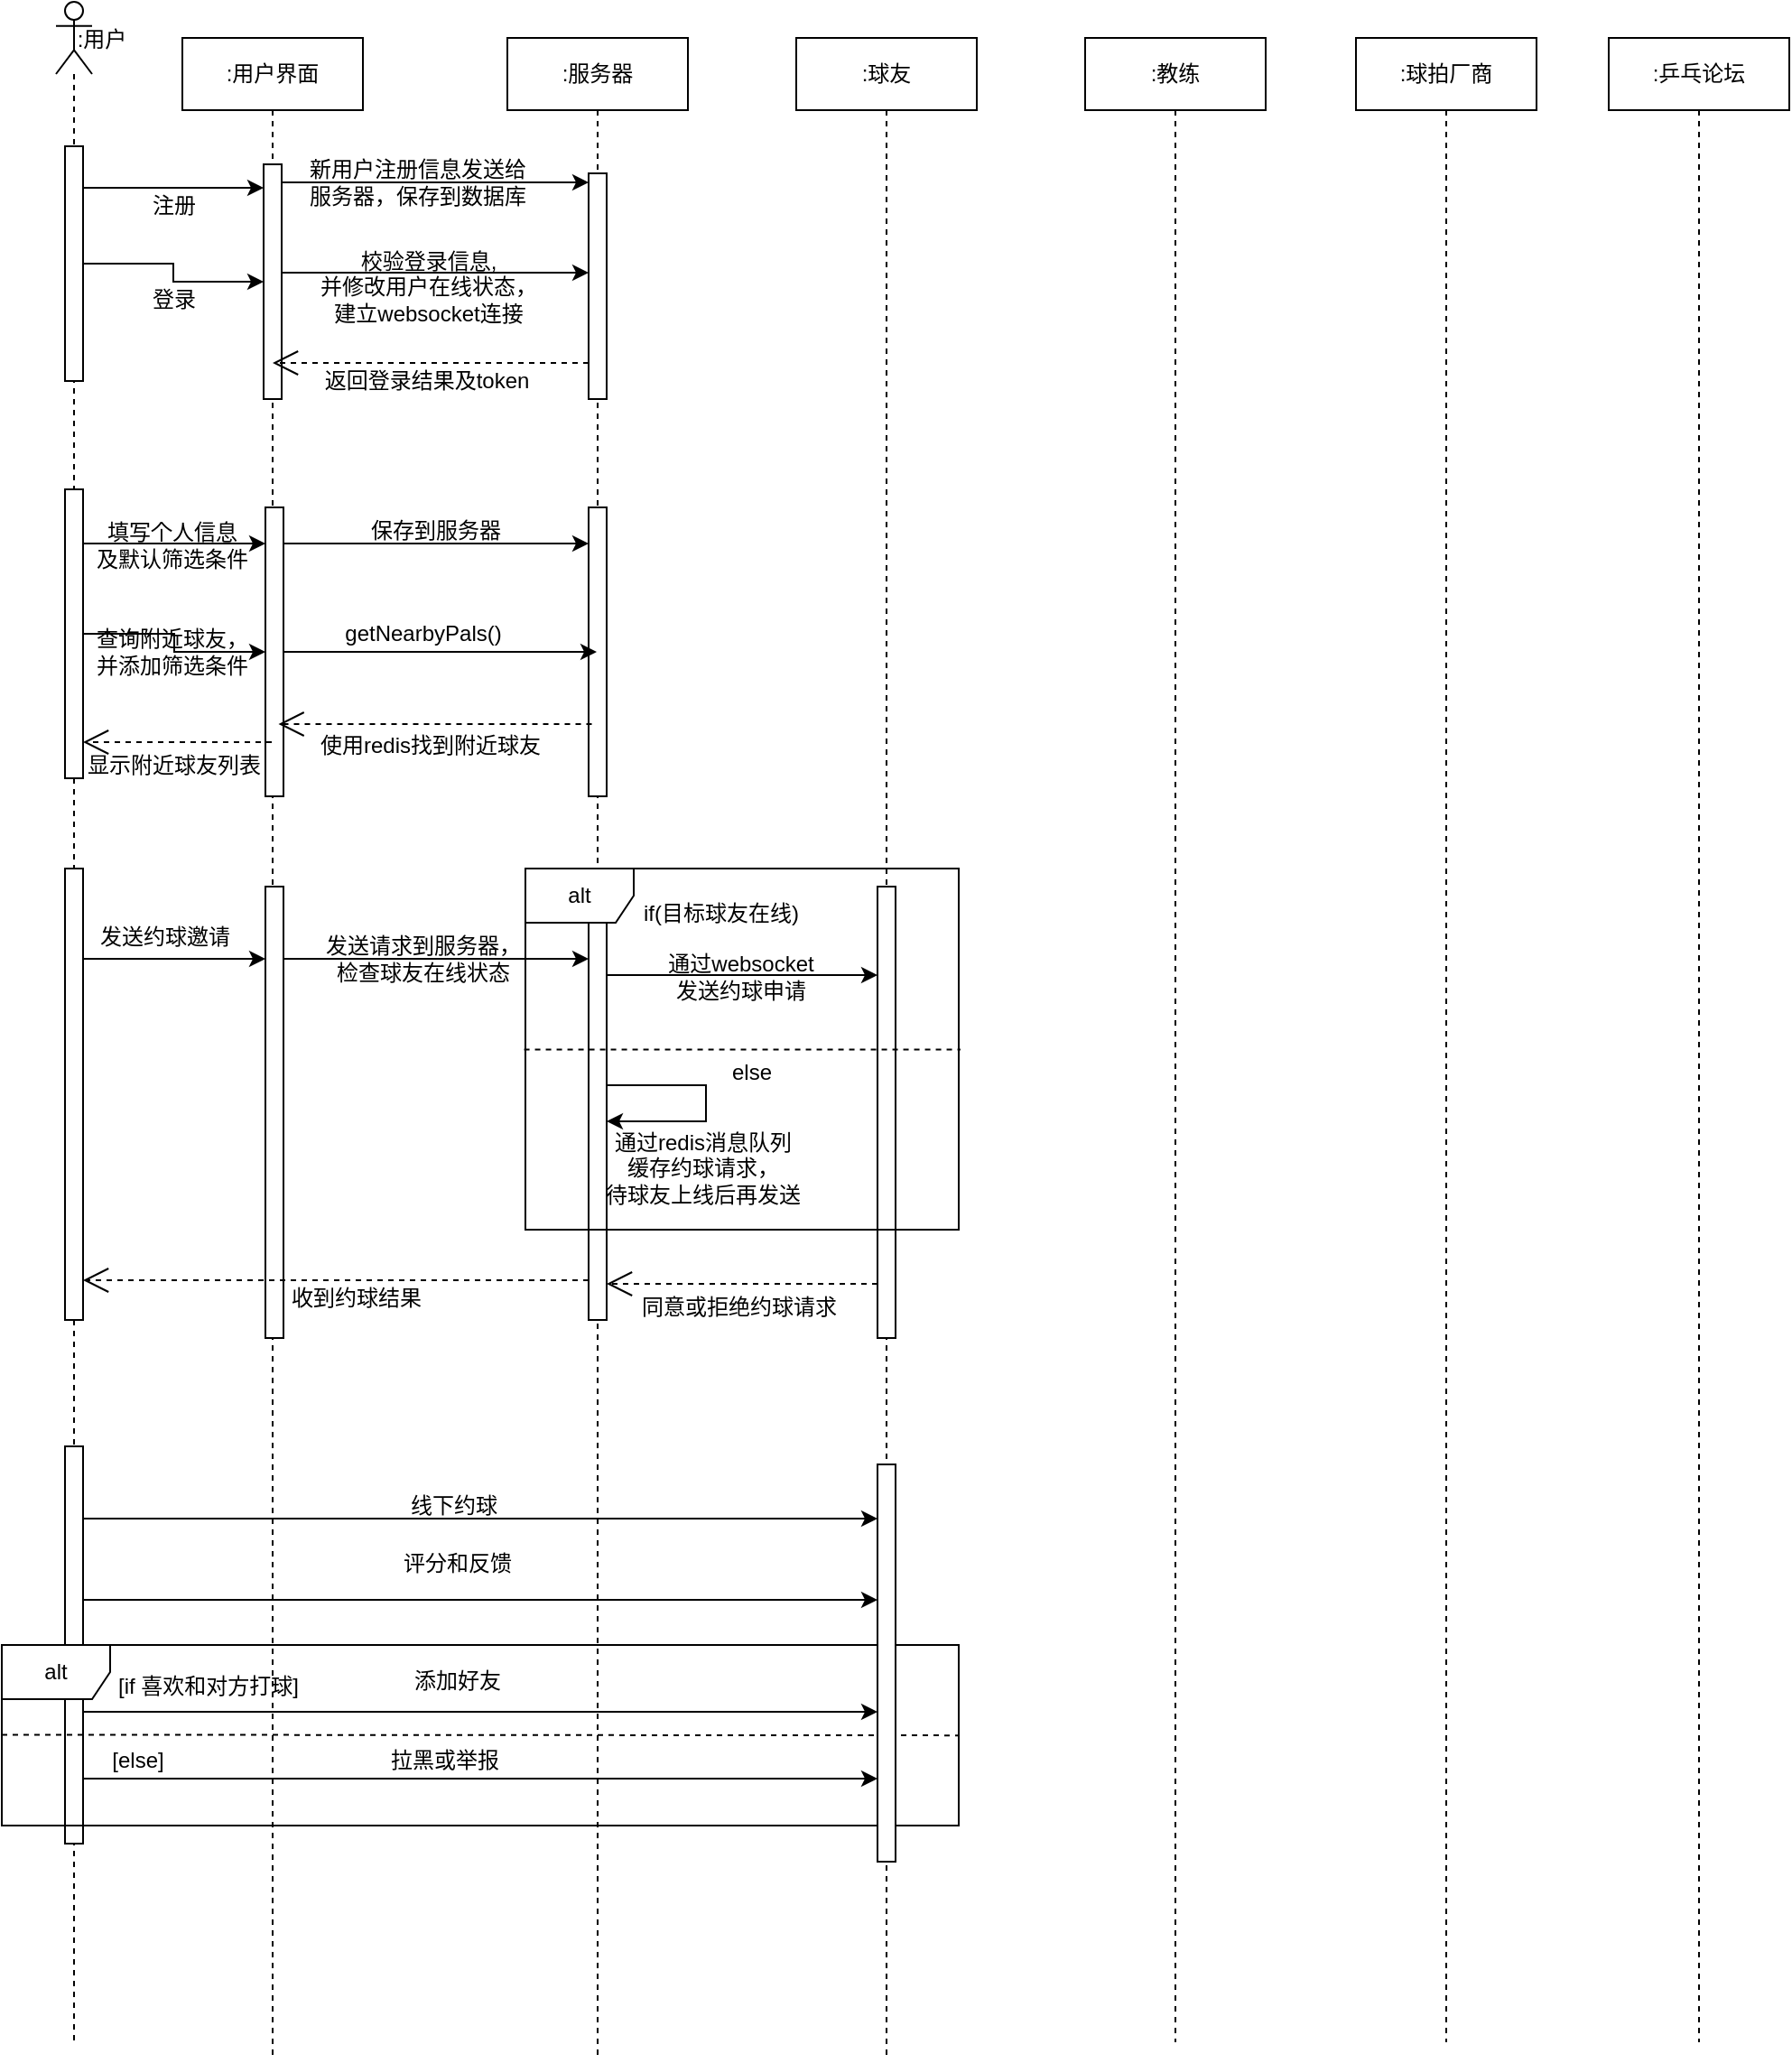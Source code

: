 <mxfile version="24.2.2" type="github">
  <diagram name="Page-1" id="2YBvvXClWsGukQMizWep">
    <mxGraphModel dx="899" dy="381" grid="1" gridSize="10" guides="1" tooltips="1" connect="1" arrows="1" fold="1" page="1" pageScale="1" pageWidth="850" pageHeight="1100" math="0" shadow="0">
      <root>
        <mxCell id="0" />
        <mxCell id="1" parent="0" />
        <mxCell id="brgdM_ip_KjS1nYenWTX-2" value=":用户界面" style="shape=umlLifeline;perimeter=lifelinePerimeter;whiteSpace=wrap;html=1;container=1;dropTarget=0;collapsible=0;recursiveResize=0;outlineConnect=0;portConstraint=eastwest;newEdgeStyle={&quot;curved&quot;:0,&quot;rounded&quot;:0};" vertex="1" parent="1">
          <mxGeometry x="180" y="60" width="100" height="1120" as="geometry" />
        </mxCell>
        <mxCell id="brgdM_ip_KjS1nYenWTX-30" value="" style="html=1;points=[[0,0,0,0,5],[0,1,0,0,-5],[1,0,0,0,5],[1,1,0,0,-5]];perimeter=orthogonalPerimeter;outlineConnect=0;targetShapes=umlLifeline;portConstraint=eastwest;newEdgeStyle={&quot;curved&quot;:0,&quot;rounded&quot;:0};" vertex="1" parent="brgdM_ip_KjS1nYenWTX-2">
          <mxGeometry x="45" y="70" width="10" height="130" as="geometry" />
        </mxCell>
        <mxCell id="brgdM_ip_KjS1nYenWTX-42" value="" style="html=1;points=[[0,0,0,0,5],[0,1,0,0,-5],[1,0,0,0,5],[1,1,0,0,-5]];perimeter=orthogonalPerimeter;outlineConnect=0;targetShapes=umlLifeline;portConstraint=eastwest;newEdgeStyle={&quot;curved&quot;:0,&quot;rounded&quot;:0};" vertex="1" parent="brgdM_ip_KjS1nYenWTX-2">
          <mxGeometry x="46" y="260" width="10" height="160" as="geometry" />
        </mxCell>
        <mxCell id="brgdM_ip_KjS1nYenWTX-62" value="" style="html=1;points=[[0,0,0,0,5],[0,1,0,0,-5],[1,0,0,0,5],[1,1,0,0,-5]];perimeter=orthogonalPerimeter;outlineConnect=0;targetShapes=umlLifeline;portConstraint=eastwest;newEdgeStyle={&quot;curved&quot;:0,&quot;rounded&quot;:0};" vertex="1" parent="brgdM_ip_KjS1nYenWTX-2">
          <mxGeometry x="46" y="470" width="10" height="250" as="geometry" />
        </mxCell>
        <mxCell id="brgdM_ip_KjS1nYenWTX-6" value=":服务器" style="shape=umlLifeline;perimeter=lifelinePerimeter;whiteSpace=wrap;html=1;container=1;dropTarget=0;collapsible=0;recursiveResize=0;outlineConnect=0;portConstraint=eastwest;newEdgeStyle={&quot;curved&quot;:0,&quot;rounded&quot;:0};" vertex="1" parent="1">
          <mxGeometry x="360" y="60" width="100" height="1120" as="geometry" />
        </mxCell>
        <mxCell id="brgdM_ip_KjS1nYenWTX-33" value="" style="html=1;points=[[0,0,0,0,5],[0,1,0,0,-5],[1,0,0,0,5],[1,1,0,0,-5]];perimeter=orthogonalPerimeter;outlineConnect=0;targetShapes=umlLifeline;portConstraint=eastwest;newEdgeStyle={&quot;curved&quot;:0,&quot;rounded&quot;:0};" vertex="1" parent="brgdM_ip_KjS1nYenWTX-6">
          <mxGeometry x="45" y="75" width="10" height="125" as="geometry" />
        </mxCell>
        <mxCell id="brgdM_ip_KjS1nYenWTX-43" value="" style="html=1;points=[[0,0,0,0,5],[0,1,0,0,-5],[1,0,0,0,5],[1,1,0,0,-5]];perimeter=orthogonalPerimeter;outlineConnect=0;targetShapes=umlLifeline;portConstraint=eastwest;newEdgeStyle={&quot;curved&quot;:0,&quot;rounded&quot;:0};" vertex="1" parent="brgdM_ip_KjS1nYenWTX-6">
          <mxGeometry x="45" y="260" width="10" height="160" as="geometry" />
        </mxCell>
        <mxCell id="brgdM_ip_KjS1nYenWTX-63" value="" style="html=1;points=[[0,0,0,0,5],[0,1,0,0,-5],[1,0,0,0,5],[1,1,0,0,-5]];perimeter=orthogonalPerimeter;outlineConnect=0;targetShapes=umlLifeline;portConstraint=eastwest;newEdgeStyle={&quot;curved&quot;:0,&quot;rounded&quot;:0};" vertex="1" parent="brgdM_ip_KjS1nYenWTX-6">
          <mxGeometry x="45" y="470" width="10" height="240" as="geometry" />
        </mxCell>
        <mxCell id="brgdM_ip_KjS1nYenWTX-74" style="edgeStyle=orthogonalEdgeStyle;rounded=0;orthogonalLoop=1;jettySize=auto;html=1;curved=0;" edge="1" parent="brgdM_ip_KjS1nYenWTX-6" source="brgdM_ip_KjS1nYenWTX-63" target="brgdM_ip_KjS1nYenWTX-63">
          <mxGeometry relative="1" as="geometry">
            <mxPoint x="120" y="650" as="targetPoint" />
            <Array as="points">
              <mxPoint x="110" y="600" />
            </Array>
          </mxGeometry>
        </mxCell>
        <mxCell id="brgdM_ip_KjS1nYenWTX-7" value="" style="group" vertex="1" connectable="0" parent="1">
          <mxGeometry x="110" y="40" width="500" height="1130" as="geometry" />
        </mxCell>
        <mxCell id="brgdM_ip_KjS1nYenWTX-4" value="" style="shape=umlLifeline;perimeter=lifelinePerimeter;whiteSpace=wrap;html=1;container=1;dropTarget=0;collapsible=0;recursiveResize=0;outlineConnect=0;portConstraint=eastwest;newEdgeStyle={&quot;curved&quot;:0,&quot;rounded&quot;:0};participant=umlActor;" vertex="1" parent="brgdM_ip_KjS1nYenWTX-7">
          <mxGeometry width="20" height="1130" as="geometry" />
        </mxCell>
        <mxCell id="brgdM_ip_KjS1nYenWTX-41" value="" style="html=1;points=[[0,0,0,0,5],[0,1,0,0,-5],[1,0,0,0,5],[1,1,0,0,-5]];perimeter=orthogonalPerimeter;outlineConnect=0;targetShapes=umlLifeline;portConstraint=eastwest;newEdgeStyle={&quot;curved&quot;:0,&quot;rounded&quot;:0};" vertex="1" parent="brgdM_ip_KjS1nYenWTX-4">
          <mxGeometry x="5" y="270" width="10" height="160" as="geometry" />
        </mxCell>
        <mxCell id="brgdM_ip_KjS1nYenWTX-61" value="" style="html=1;points=[[0,0,0,0,5],[0,1,0,0,-5],[1,0,0,0,5],[1,1,0,0,-5]];perimeter=orthogonalPerimeter;outlineConnect=0;targetShapes=umlLifeline;portConstraint=eastwest;newEdgeStyle={&quot;curved&quot;:0,&quot;rounded&quot;:0};" vertex="1" parent="brgdM_ip_KjS1nYenWTX-4">
          <mxGeometry x="5" y="480" width="10" height="250" as="geometry" />
        </mxCell>
        <mxCell id="brgdM_ip_KjS1nYenWTX-5" value=":用户" style="text;html=1;align=center;verticalAlign=middle;resizable=0;points=[];autosize=1;strokeColor=none;fillColor=none;" vertex="1" parent="brgdM_ip_KjS1nYenWTX-7">
          <mxGeometry y="6" width="50" height="30" as="geometry" />
        </mxCell>
        <mxCell id="brgdM_ip_KjS1nYenWTX-23" value="" style="html=1;points=[[0,0,0,0,5],[0,1,0,0,-5],[1,0,0,0,5],[1,1,0,0,-5]];perimeter=orthogonalPerimeter;outlineConnect=0;targetShapes=umlLifeline;portConstraint=eastwest;newEdgeStyle={&quot;curved&quot;:0,&quot;rounded&quot;:0};" vertex="1" parent="brgdM_ip_KjS1nYenWTX-7">
          <mxGeometry x="5" y="80" width="10" height="130" as="geometry" />
        </mxCell>
        <mxCell id="brgdM_ip_KjS1nYenWTX-86" value="" style="html=1;points=[[0,0,0,0,5],[0,1,0,0,-5],[1,0,0,0,5],[1,1,0,0,-5]];perimeter=orthogonalPerimeter;outlineConnect=0;targetShapes=umlLifeline;portConstraint=eastwest;newEdgeStyle={&quot;curved&quot;:0,&quot;rounded&quot;:0};" vertex="1" parent="brgdM_ip_KjS1nYenWTX-7">
          <mxGeometry x="5" y="800" width="10" height="220" as="geometry" />
        </mxCell>
        <mxCell id="brgdM_ip_KjS1nYenWTX-94" value="alt" style="shape=umlFrame;whiteSpace=wrap;html=1;pointerEvents=0;" vertex="1" parent="brgdM_ip_KjS1nYenWTX-7">
          <mxGeometry x="-30" y="910" width="530" height="100" as="geometry" />
        </mxCell>
        <mxCell id="brgdM_ip_KjS1nYenWTX-91" value="评分和反馈" style="text;html=1;align=center;verticalAlign=middle;resizable=0;points=[];autosize=1;strokeColor=none;fillColor=none;" vertex="1" parent="brgdM_ip_KjS1nYenWTX-7">
          <mxGeometry x="182" y="850" width="80" height="30" as="geometry" />
        </mxCell>
        <mxCell id="brgdM_ip_KjS1nYenWTX-93" value="添加好友" style="text;html=1;align=center;verticalAlign=middle;resizable=0;points=[];autosize=1;strokeColor=none;fillColor=none;" vertex="1" parent="brgdM_ip_KjS1nYenWTX-7">
          <mxGeometry x="187" y="915" width="70" height="30" as="geometry" />
        </mxCell>
        <mxCell id="brgdM_ip_KjS1nYenWTX-95" value="" style="endArrow=none;dashed=1;html=1;rounded=0;exitX=-0.003;exitY=0.501;exitDx=0;exitDy=0;exitPerimeter=0;" edge="1" parent="brgdM_ip_KjS1nYenWTX-7">
          <mxGeometry width="50" height="50" relative="1" as="geometry">
            <mxPoint x="-30" y="959.7" as="sourcePoint" />
            <mxPoint x="500" y="960.07" as="targetPoint" />
          </mxGeometry>
        </mxCell>
        <mxCell id="brgdM_ip_KjS1nYenWTX-19" value=":球友" style="shape=umlLifeline;perimeter=lifelinePerimeter;whiteSpace=wrap;html=1;container=1;dropTarget=0;collapsible=0;recursiveResize=0;outlineConnect=0;portConstraint=eastwest;newEdgeStyle={&quot;curved&quot;:0,&quot;rounded&quot;:0};" vertex="1" parent="1">
          <mxGeometry x="520" y="60" width="100" height="1120" as="geometry" />
        </mxCell>
        <mxCell id="brgdM_ip_KjS1nYenWTX-64" value="" style="html=1;points=[[0,0,0,0,5],[0,1,0,0,-5],[1,0,0,0,5],[1,1,0,0,-5]];perimeter=orthogonalPerimeter;outlineConnect=0;targetShapes=umlLifeline;portConstraint=eastwest;newEdgeStyle={&quot;curved&quot;:0,&quot;rounded&quot;:0};" vertex="1" parent="brgdM_ip_KjS1nYenWTX-19">
          <mxGeometry x="45" y="470" width="10" height="250" as="geometry" />
        </mxCell>
        <mxCell id="brgdM_ip_KjS1nYenWTX-87" value="" style="html=1;points=[[0,0,0,0,5],[0,1,0,0,-5],[1,0,0,0,5],[1,1,0,0,-5]];perimeter=orthogonalPerimeter;outlineConnect=0;targetShapes=umlLifeline;portConstraint=eastwest;newEdgeStyle={&quot;curved&quot;:0,&quot;rounded&quot;:0};" vertex="1" parent="brgdM_ip_KjS1nYenWTX-19">
          <mxGeometry x="45" y="790" width="10" height="220" as="geometry" />
        </mxCell>
        <mxCell id="brgdM_ip_KjS1nYenWTX-20" value=":教练" style="shape=umlLifeline;perimeter=lifelinePerimeter;whiteSpace=wrap;html=1;container=1;dropTarget=0;collapsible=0;recursiveResize=0;outlineConnect=0;portConstraint=eastwest;newEdgeStyle={&quot;curved&quot;:0,&quot;rounded&quot;:0};" vertex="1" parent="1">
          <mxGeometry x="680" y="60" width="100" height="1110" as="geometry" />
        </mxCell>
        <mxCell id="brgdM_ip_KjS1nYenWTX-21" value=":球拍厂商" style="shape=umlLifeline;perimeter=lifelinePerimeter;whiteSpace=wrap;html=1;container=1;dropTarget=0;collapsible=0;recursiveResize=0;outlineConnect=0;portConstraint=eastwest;newEdgeStyle={&quot;curved&quot;:0,&quot;rounded&quot;:0};" vertex="1" parent="1">
          <mxGeometry x="830" y="60" width="100" height="1110" as="geometry" />
        </mxCell>
        <mxCell id="brgdM_ip_KjS1nYenWTX-22" value=":乒乓论坛" style="shape=umlLifeline;perimeter=lifelinePerimeter;whiteSpace=wrap;html=1;container=1;dropTarget=0;collapsible=0;recursiveResize=0;outlineConnect=0;portConstraint=eastwest;newEdgeStyle={&quot;curved&quot;:0,&quot;rounded&quot;:0};" vertex="1" parent="1">
          <mxGeometry x="970" y="60" width="100" height="1110" as="geometry" />
        </mxCell>
        <mxCell id="brgdM_ip_KjS1nYenWTX-27" value="登录" style="text;html=1;align=center;verticalAlign=middle;resizable=0;points=[];autosize=1;strokeColor=none;fillColor=none;" vertex="1" parent="1">
          <mxGeometry x="150" y="190" width="50" height="30" as="geometry" />
        </mxCell>
        <mxCell id="brgdM_ip_KjS1nYenWTX-29" value="注册" style="text;html=1;align=center;verticalAlign=middle;resizable=0;points=[];autosize=1;strokeColor=none;fillColor=none;" vertex="1" parent="1">
          <mxGeometry x="150" y="138" width="50" height="30" as="geometry" />
        </mxCell>
        <mxCell id="brgdM_ip_KjS1nYenWTX-35" value="新用户注册信息发送给&lt;div&gt;服务器，保存到数据库&lt;/div&gt;" style="text;html=1;align=center;verticalAlign=middle;resizable=0;points=[];autosize=1;strokeColor=none;fillColor=none;" vertex="1" parent="1">
          <mxGeometry x="240" y="120" width="140" height="40" as="geometry" />
        </mxCell>
        <mxCell id="brgdM_ip_KjS1nYenWTX-37" value="校验登录信息,&lt;div&gt;并修改用户在线状态，&lt;/div&gt;&lt;div&gt;建立websocket连接&lt;/div&gt;" style="text;html=1;align=center;verticalAlign=middle;resizable=0;points=[];autosize=1;strokeColor=none;fillColor=none;" vertex="1" parent="1">
          <mxGeometry x="246" y="168" width="140" height="60" as="geometry" />
        </mxCell>
        <mxCell id="brgdM_ip_KjS1nYenWTX-39" value="" style="endArrow=open;endSize=12;dashed=1;html=1;rounded=0;" edge="1" parent="1" source="brgdM_ip_KjS1nYenWTX-33" target="brgdM_ip_KjS1nYenWTX-2">
          <mxGeometry width="160" relative="1" as="geometry">
            <mxPoint x="390" y="240" as="sourcePoint" />
            <mxPoint x="232.75" y="240.0" as="targetPoint" />
            <Array as="points">
              <mxPoint x="320" y="240" />
            </Array>
          </mxGeometry>
        </mxCell>
        <mxCell id="brgdM_ip_KjS1nYenWTX-40" value="返回登录结果及token" style="text;html=1;align=center;verticalAlign=middle;resizable=0;points=[];autosize=1;strokeColor=none;fillColor=none;" vertex="1" parent="1">
          <mxGeometry x="245" y="235" width="140" height="30" as="geometry" />
        </mxCell>
        <mxCell id="brgdM_ip_KjS1nYenWTX-45" value="填写个人信息&lt;div&gt;及默认筛选条件&lt;/div&gt;" style="text;html=1;align=center;verticalAlign=middle;resizable=0;points=[];autosize=1;strokeColor=none;fillColor=none;" vertex="1" parent="1">
          <mxGeometry x="119" y="321" width="110" height="40" as="geometry" />
        </mxCell>
        <mxCell id="brgdM_ip_KjS1nYenWTX-46" style="edgeStyle=orthogonalEdgeStyle;rounded=0;orthogonalLoop=1;jettySize=auto;html=1;curved=0;" edge="1" parent="1" source="brgdM_ip_KjS1nYenWTX-42" target="brgdM_ip_KjS1nYenWTX-43">
          <mxGeometry relative="1" as="geometry">
            <mxPoint x="380" y="350" as="targetPoint" />
            <Array as="points">
              <mxPoint x="320" y="340" />
              <mxPoint x="320" y="340" />
            </Array>
          </mxGeometry>
        </mxCell>
        <mxCell id="brgdM_ip_KjS1nYenWTX-47" value="" style="edgeStyle=orthogonalEdgeStyle;rounded=0;orthogonalLoop=1;jettySize=auto;html=1;curved=0;" edge="1" parent="1" source="brgdM_ip_KjS1nYenWTX-23" target="brgdM_ip_KjS1nYenWTX-30">
          <mxGeometry relative="1" as="geometry">
            <Array as="points" />
          </mxGeometry>
        </mxCell>
        <mxCell id="brgdM_ip_KjS1nYenWTX-48" style="edgeStyle=orthogonalEdgeStyle;rounded=0;orthogonalLoop=1;jettySize=auto;html=1;curved=0;" edge="1" parent="1">
          <mxGeometry relative="1" as="geometry">
            <mxPoint x="125" y="143" as="sourcePoint" />
            <mxPoint x="225" y="143" as="targetPoint" />
            <Array as="points">
              <mxPoint x="180" y="143" />
              <mxPoint x="180" y="143" />
            </Array>
          </mxGeometry>
        </mxCell>
        <mxCell id="brgdM_ip_KjS1nYenWTX-49" style="edgeStyle=orthogonalEdgeStyle;rounded=0;orthogonalLoop=1;jettySize=auto;html=1;curved=0;" edge="1" parent="1" source="brgdM_ip_KjS1nYenWTX-30" target="brgdM_ip_KjS1nYenWTX-33">
          <mxGeometry relative="1" as="geometry">
            <Array as="points">
              <mxPoint x="320" y="140" />
              <mxPoint x="320" y="140" />
            </Array>
          </mxGeometry>
        </mxCell>
        <mxCell id="brgdM_ip_KjS1nYenWTX-50" style="edgeStyle=orthogonalEdgeStyle;rounded=0;orthogonalLoop=1;jettySize=auto;html=1;curved=0;" edge="1" parent="1" source="brgdM_ip_KjS1nYenWTX-30" target="brgdM_ip_KjS1nYenWTX-33">
          <mxGeometry relative="1" as="geometry">
            <Array as="points">
              <mxPoint x="320" y="190" />
              <mxPoint x="320" y="190" />
            </Array>
          </mxGeometry>
        </mxCell>
        <mxCell id="brgdM_ip_KjS1nYenWTX-51" style="edgeStyle=orthogonalEdgeStyle;rounded=0;orthogonalLoop=1;jettySize=auto;html=1;curved=0;" edge="1" parent="1" source="brgdM_ip_KjS1nYenWTX-41" target="brgdM_ip_KjS1nYenWTX-42">
          <mxGeometry relative="1" as="geometry">
            <Array as="points">
              <mxPoint x="180" y="340" />
              <mxPoint x="180" y="340" />
            </Array>
          </mxGeometry>
        </mxCell>
        <mxCell id="brgdM_ip_KjS1nYenWTX-52" value="保存到服务器" style="text;html=1;align=center;verticalAlign=middle;resizable=0;points=[];autosize=1;strokeColor=none;fillColor=none;" vertex="1" parent="1">
          <mxGeometry x="270" y="318" width="100" height="30" as="geometry" />
        </mxCell>
        <mxCell id="brgdM_ip_KjS1nYenWTX-53" style="edgeStyle=orthogonalEdgeStyle;rounded=0;orthogonalLoop=1;jettySize=auto;html=1;curved=0;" edge="1" parent="1" source="brgdM_ip_KjS1nYenWTX-41" target="brgdM_ip_KjS1nYenWTX-42">
          <mxGeometry relative="1" as="geometry" />
        </mxCell>
        <mxCell id="brgdM_ip_KjS1nYenWTX-54" value="查询附近球友，&lt;div&gt;并添加筛选条件&lt;/div&gt;" style="text;html=1;align=center;verticalAlign=middle;resizable=0;points=[];autosize=1;strokeColor=none;fillColor=none;" vertex="1" parent="1">
          <mxGeometry x="119" y="380" width="110" height="40" as="geometry" />
        </mxCell>
        <mxCell id="brgdM_ip_KjS1nYenWTX-55" style="edgeStyle=orthogonalEdgeStyle;rounded=0;orthogonalLoop=1;jettySize=auto;html=1;curved=0;" edge="1" parent="1" source="brgdM_ip_KjS1nYenWTX-42" target="brgdM_ip_KjS1nYenWTX-6">
          <mxGeometry relative="1" as="geometry">
            <Array as="points">
              <mxPoint x="360" y="400" />
              <mxPoint x="360" y="400" />
            </Array>
          </mxGeometry>
        </mxCell>
        <mxCell id="brgdM_ip_KjS1nYenWTX-56" value="getNearbyPals()" style="text;html=1;align=center;verticalAlign=middle;resizable=0;points=[];autosize=1;strokeColor=none;fillColor=none;" vertex="1" parent="1">
          <mxGeometry x="258" y="375" width="110" height="30" as="geometry" />
        </mxCell>
        <mxCell id="brgdM_ip_KjS1nYenWTX-57" value="" style="endArrow=open;endSize=12;dashed=1;html=1;rounded=0;" edge="1" parent="1">
          <mxGeometry width="160" relative="1" as="geometry">
            <mxPoint x="406.75" y="440.0" as="sourcePoint" />
            <mxPoint x="233.25" y="440.0" as="targetPoint" />
            <Array as="points">
              <mxPoint x="332.25" y="440.0" />
            </Array>
          </mxGeometry>
        </mxCell>
        <mxCell id="brgdM_ip_KjS1nYenWTX-58" value="使用redis找到附近球友" style="text;html=1;align=center;verticalAlign=middle;resizable=0;points=[];autosize=1;strokeColor=none;fillColor=none;" vertex="1" parent="1">
          <mxGeometry x="242" y="437" width="150" height="30" as="geometry" />
        </mxCell>
        <mxCell id="brgdM_ip_KjS1nYenWTX-59" value="" style="endArrow=open;endSize=12;dashed=1;html=1;rounded=0;" edge="1" parent="1" source="brgdM_ip_KjS1nYenWTX-2" target="brgdM_ip_KjS1nYenWTX-41">
          <mxGeometry width="160" relative="1" as="geometry">
            <mxPoint x="350" y="510" as="sourcePoint" />
            <mxPoint x="140" y="450" as="targetPoint" />
            <Array as="points">
              <mxPoint x="180" y="450" />
            </Array>
          </mxGeometry>
        </mxCell>
        <mxCell id="brgdM_ip_KjS1nYenWTX-60" value="显示附近球友列表" style="text;html=1;align=center;verticalAlign=middle;resizable=0;points=[];autosize=1;strokeColor=none;fillColor=none;" vertex="1" parent="1">
          <mxGeometry x="115" y="448" width="120" height="30" as="geometry" />
        </mxCell>
        <mxCell id="brgdM_ip_KjS1nYenWTX-66" style="edgeStyle=orthogonalEdgeStyle;rounded=0;orthogonalLoop=1;jettySize=auto;html=1;curved=0;" edge="1" parent="1" source="brgdM_ip_KjS1nYenWTX-61" target="brgdM_ip_KjS1nYenWTX-62">
          <mxGeometry relative="1" as="geometry">
            <Array as="points">
              <mxPoint x="180" y="570" />
              <mxPoint x="180" y="570" />
            </Array>
          </mxGeometry>
        </mxCell>
        <mxCell id="brgdM_ip_KjS1nYenWTX-67" value="发送约球邀请" style="text;html=1;align=center;verticalAlign=middle;resizable=0;points=[];autosize=1;strokeColor=none;fillColor=none;" vertex="1" parent="1">
          <mxGeometry x="120" y="543" width="100" height="30" as="geometry" />
        </mxCell>
        <mxCell id="brgdM_ip_KjS1nYenWTX-68" style="edgeStyle=orthogonalEdgeStyle;rounded=0;orthogonalLoop=1;jettySize=auto;html=1;curved=0;" edge="1" parent="1" source="brgdM_ip_KjS1nYenWTX-62" target="brgdM_ip_KjS1nYenWTX-63">
          <mxGeometry relative="1" as="geometry">
            <Array as="points">
              <mxPoint x="320" y="570" />
              <mxPoint x="320" y="570" />
            </Array>
          </mxGeometry>
        </mxCell>
        <mxCell id="brgdM_ip_KjS1nYenWTX-70" value="发送请求到服务器，&lt;div&gt;检查球友在线状态&lt;/div&gt;" style="text;html=1;align=center;verticalAlign=middle;resizable=0;points=[];autosize=1;strokeColor=none;fillColor=none;" vertex="1" parent="1">
          <mxGeometry x="248" y="550" width="130" height="40" as="geometry" />
        </mxCell>
        <mxCell id="brgdM_ip_KjS1nYenWTX-72" style="edgeStyle=orthogonalEdgeStyle;rounded=0;orthogonalLoop=1;jettySize=auto;html=1;curved=0;" edge="1" parent="1">
          <mxGeometry relative="1" as="geometry">
            <mxPoint x="415" y="579" as="sourcePoint" />
            <mxPoint x="565" y="579" as="targetPoint" />
            <Array as="points">
              <mxPoint x="510" y="579" />
              <mxPoint x="510" y="579" />
            </Array>
          </mxGeometry>
        </mxCell>
        <mxCell id="brgdM_ip_KjS1nYenWTX-73" value="通过websocket&lt;div&gt;发送约球申请&lt;/div&gt;" style="text;html=1;align=center;verticalAlign=middle;resizable=0;points=[];autosize=1;strokeColor=none;fillColor=none;" vertex="1" parent="1">
          <mxGeometry x="439" y="560" width="100" height="40" as="geometry" />
        </mxCell>
        <mxCell id="brgdM_ip_KjS1nYenWTX-75" value="通过redis消息队列&lt;div&gt;缓存约球请求，&lt;/div&gt;&lt;div&gt;待球友上线后再发送&lt;/div&gt;" style="text;html=1;align=center;verticalAlign=middle;resizable=0;points=[];autosize=1;strokeColor=none;fillColor=none;" vertex="1" parent="1">
          <mxGeometry x="403" y="656" width="130" height="60" as="geometry" />
        </mxCell>
        <mxCell id="brgdM_ip_KjS1nYenWTX-76" value="alt" style="shape=umlFrame;whiteSpace=wrap;html=1;pointerEvents=0;" vertex="1" parent="1">
          <mxGeometry x="370" y="520" width="240" height="200" as="geometry" />
        </mxCell>
        <mxCell id="brgdM_ip_KjS1nYenWTX-77" value="" style="endArrow=none;dashed=1;html=1;rounded=0;entryX=1.004;entryY=0.501;entryDx=0;entryDy=0;entryPerimeter=0;exitX=-0.003;exitY=0.501;exitDx=0;exitDy=0;exitPerimeter=0;" edge="1" parent="1" source="brgdM_ip_KjS1nYenWTX-76" target="brgdM_ip_KjS1nYenWTX-76">
          <mxGeometry width="50" height="50" relative="1" as="geometry">
            <mxPoint x="380" y="670" as="sourcePoint" />
            <mxPoint x="430" y="620" as="targetPoint" />
          </mxGeometry>
        </mxCell>
        <mxCell id="brgdM_ip_KjS1nYenWTX-78" value="if(目标球友在线)" style="text;html=1;align=center;verticalAlign=middle;resizable=0;points=[];autosize=1;strokeColor=none;fillColor=none;" vertex="1" parent="1">
          <mxGeometry x="423" y="530" width="110" height="30" as="geometry" />
        </mxCell>
        <mxCell id="brgdM_ip_KjS1nYenWTX-79" value="else" style="text;html=1;align=center;verticalAlign=middle;resizable=0;points=[];autosize=1;strokeColor=none;fillColor=none;" vertex="1" parent="1">
          <mxGeometry x="470" y="618" width="50" height="30" as="geometry" />
        </mxCell>
        <mxCell id="brgdM_ip_KjS1nYenWTX-82" value="" style="endArrow=open;endSize=12;dashed=1;html=1;rounded=0;" edge="1" parent="1" source="brgdM_ip_KjS1nYenWTX-64" target="brgdM_ip_KjS1nYenWTX-63">
          <mxGeometry width="160" relative="1" as="geometry">
            <mxPoint x="560" y="750" as="sourcePoint" />
            <mxPoint x="420" y="750" as="targetPoint" />
            <Array as="points">
              <mxPoint x="501.25" y="750" />
            </Array>
          </mxGeometry>
        </mxCell>
        <mxCell id="brgdM_ip_KjS1nYenWTX-83" value="同意或拒绝约球请求" style="text;html=1;align=center;verticalAlign=middle;resizable=0;points=[];autosize=1;strokeColor=none;fillColor=none;" vertex="1" parent="1">
          <mxGeometry x="423" y="748" width="130" height="30" as="geometry" />
        </mxCell>
        <mxCell id="brgdM_ip_KjS1nYenWTX-84" value="" style="endArrow=open;endSize=12;dashed=1;html=1;rounded=0;" edge="1" parent="1" source="brgdM_ip_KjS1nYenWTX-63" target="brgdM_ip_KjS1nYenWTX-61">
          <mxGeometry width="160" relative="1" as="geometry">
            <mxPoint x="403" y="748" as="sourcePoint" />
            <mxPoint x="240" y="748" as="targetPoint" />
            <Array as="points">
              <mxPoint x="339.25" y="748" />
            </Array>
          </mxGeometry>
        </mxCell>
        <mxCell id="brgdM_ip_KjS1nYenWTX-85" value="收到约球结果" style="text;html=1;align=center;verticalAlign=middle;resizable=0;points=[];autosize=1;strokeColor=none;fillColor=none;" vertex="1" parent="1">
          <mxGeometry x="226" y="743" width="100" height="30" as="geometry" />
        </mxCell>
        <mxCell id="brgdM_ip_KjS1nYenWTX-88" style="edgeStyle=orthogonalEdgeStyle;rounded=0;orthogonalLoop=1;jettySize=auto;html=1;curved=0;" edge="1" parent="1" source="brgdM_ip_KjS1nYenWTX-86" target="brgdM_ip_KjS1nYenWTX-87">
          <mxGeometry relative="1" as="geometry">
            <Array as="points">
              <mxPoint x="350" y="880" />
              <mxPoint x="350" y="880" />
            </Array>
          </mxGeometry>
        </mxCell>
        <mxCell id="brgdM_ip_KjS1nYenWTX-89" value="线下约球" style="text;html=1;align=center;verticalAlign=middle;resizable=0;points=[];autosize=1;strokeColor=none;fillColor=none;" vertex="1" parent="1">
          <mxGeometry x="295" y="858" width="70" height="30" as="geometry" />
        </mxCell>
        <mxCell id="brgdM_ip_KjS1nYenWTX-90" style="edgeStyle=orthogonalEdgeStyle;rounded=0;orthogonalLoop=1;jettySize=auto;html=1;curved=0;" edge="1" parent="1" source="brgdM_ip_KjS1nYenWTX-86" target="brgdM_ip_KjS1nYenWTX-87">
          <mxGeometry relative="1" as="geometry">
            <mxPoint x="160" y="910" as="sourcePoint" />
            <mxPoint x="560" y="925" as="targetPoint" />
            <Array as="points">
              <mxPoint x="560" y="925" />
              <mxPoint x="560" y="925" />
            </Array>
          </mxGeometry>
        </mxCell>
        <mxCell id="brgdM_ip_KjS1nYenWTX-96" value="[if 喜欢和对方打球]" style="text;html=1;align=center;verticalAlign=middle;resizable=0;points=[];autosize=1;strokeColor=none;fillColor=none;" vertex="1" parent="1">
          <mxGeometry x="134" y="958" width="120" height="30" as="geometry" />
        </mxCell>
        <mxCell id="brgdM_ip_KjS1nYenWTX-97" style="edgeStyle=orthogonalEdgeStyle;rounded=0;orthogonalLoop=1;jettySize=auto;html=1;curved=0;" edge="1" parent="1">
          <mxGeometry relative="1" as="geometry">
            <mxPoint x="125" y="987.03" as="sourcePoint" />
            <mxPoint x="565" y="987.03" as="targetPoint" />
            <Array as="points">
              <mxPoint x="350" y="987" />
              <mxPoint x="350" y="987" />
            </Array>
          </mxGeometry>
        </mxCell>
        <mxCell id="brgdM_ip_KjS1nYenWTX-98" value="[else]" style="text;html=1;align=center;verticalAlign=middle;resizable=0;points=[];autosize=1;strokeColor=none;fillColor=none;" vertex="1" parent="1">
          <mxGeometry x="130" y="999" width="50" height="30" as="geometry" />
        </mxCell>
        <mxCell id="brgdM_ip_KjS1nYenWTX-99" style="edgeStyle=orthogonalEdgeStyle;rounded=0;orthogonalLoop=1;jettySize=auto;html=1;curved=0;" edge="1" parent="1">
          <mxGeometry relative="1" as="geometry">
            <mxPoint x="125" y="1024.03" as="sourcePoint" />
            <mxPoint x="565" y="1024.03" as="targetPoint" />
            <Array as="points">
              <mxPoint x="230" y="1024" />
              <mxPoint x="230" y="1024" />
            </Array>
          </mxGeometry>
        </mxCell>
        <mxCell id="brgdM_ip_KjS1nYenWTX-100" value="拉黑或举报" style="text;html=1;align=center;verticalAlign=middle;resizable=0;points=[];autosize=1;strokeColor=none;fillColor=none;" vertex="1" parent="1">
          <mxGeometry x="285" y="999" width="80" height="30" as="geometry" />
        </mxCell>
      </root>
    </mxGraphModel>
  </diagram>
</mxfile>
